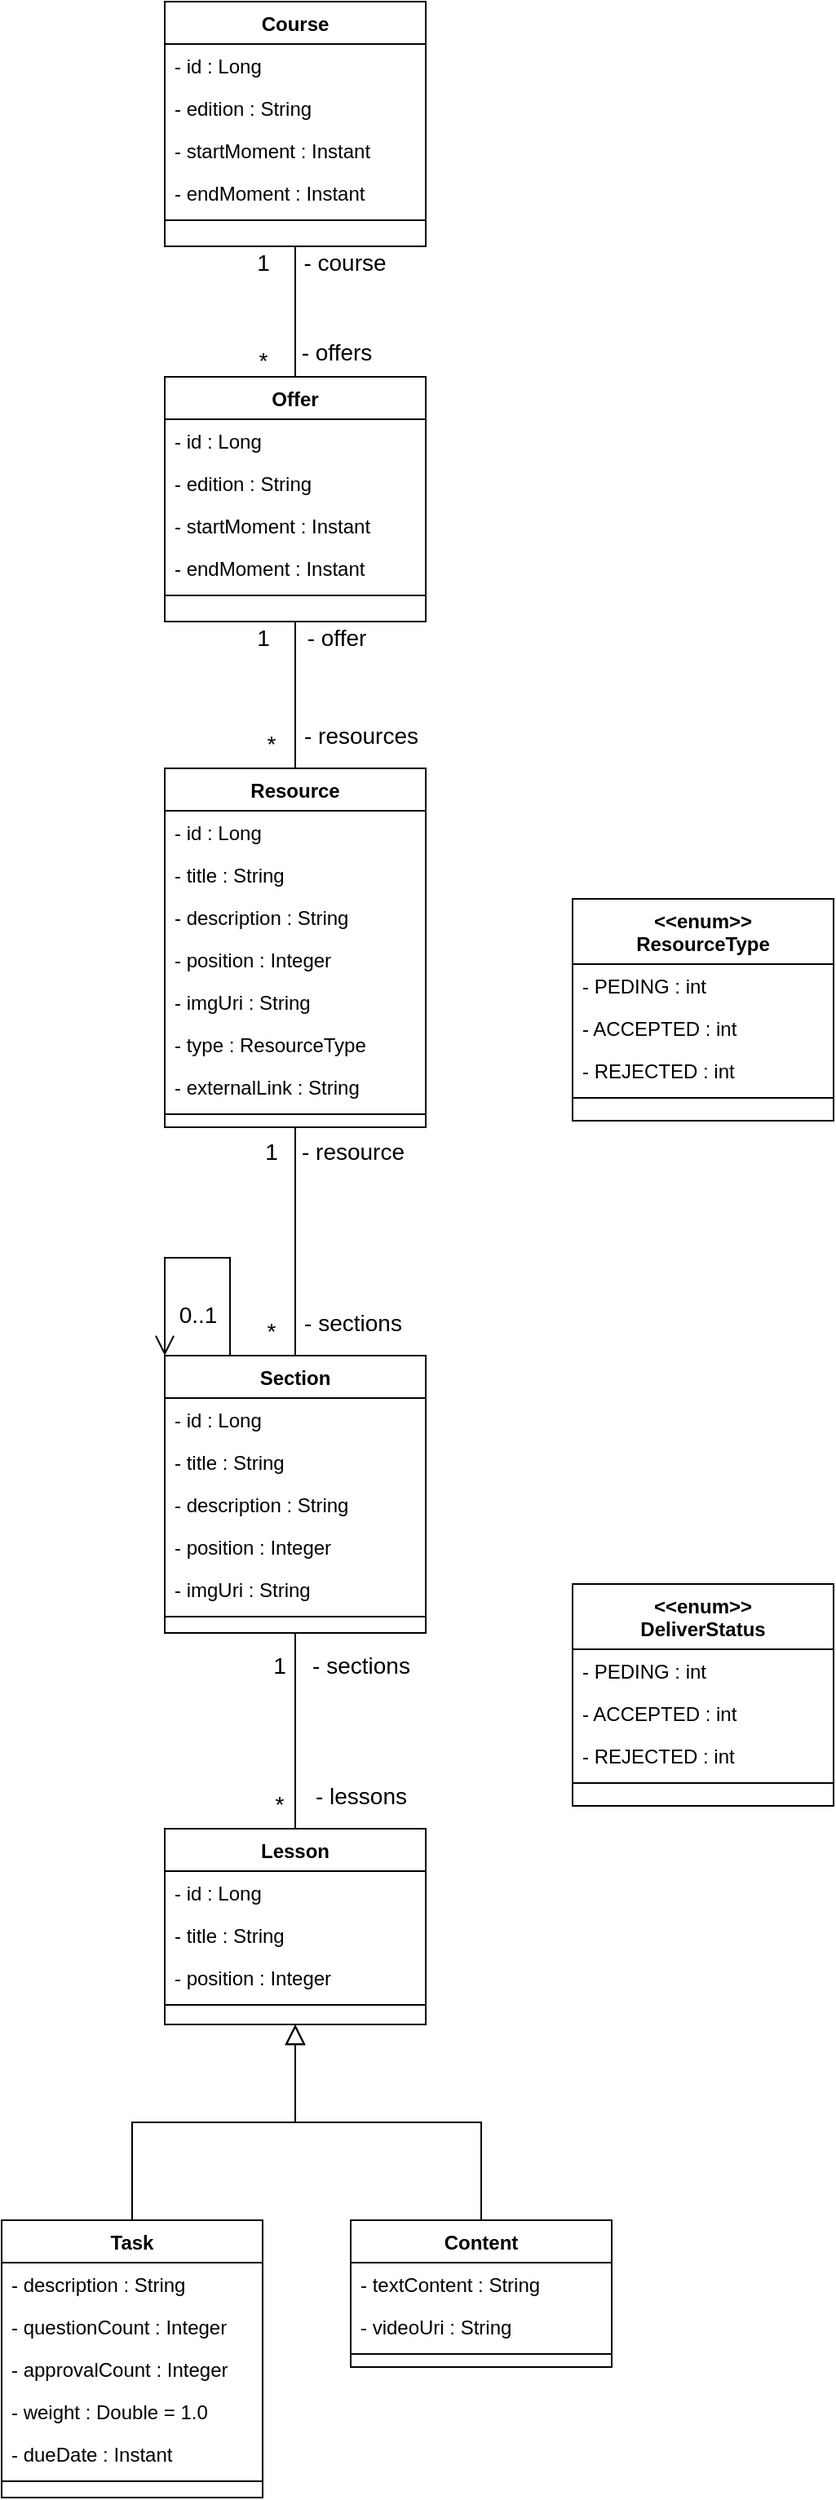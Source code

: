 <mxfile version="20.3.0" type="device"><diagram id="C5RBs43oDa-KdzZeNtuy" name="Page-1"><mxGraphModel dx="812" dy="2326" grid="1" gridSize="10" guides="1" tooltips="1" connect="1" arrows="1" fold="1" page="1" pageScale="1" pageWidth="827" pageHeight="1169" math="0" shadow="0"><root><mxCell id="WIyWlLk6GJQsqaUBKTNV-0"/><mxCell id="WIyWlLk6GJQsqaUBKTNV-1" parent="WIyWlLk6GJQsqaUBKTNV-0"/><mxCell id="zkfFHV4jXpPFQw0GAbJ--0" value="Lesson" style="swimlane;fontStyle=1;align=center;verticalAlign=top;childLayout=stackLayout;horizontal=1;startSize=26;horizontalStack=0;resizeParent=1;resizeLast=0;collapsible=1;marginBottom=0;rounded=0;shadow=0;strokeWidth=1;" parent="WIyWlLk6GJQsqaUBKTNV-1" vertex="1"><mxGeometry x="670" y="520" width="160" height="120" as="geometry"><mxRectangle x="230" y="140" width="160" height="26" as="alternateBounds"/></mxGeometry></mxCell><mxCell id="zkfFHV4jXpPFQw0GAbJ--1" value="- id : Long" style="text;align=left;verticalAlign=top;spacingLeft=4;spacingRight=4;overflow=hidden;rotatable=0;points=[[0,0.5],[1,0.5]];portConstraint=eastwest;" parent="zkfFHV4jXpPFQw0GAbJ--0" vertex="1"><mxGeometry y="26" width="160" height="26" as="geometry"/></mxCell><mxCell id="zkfFHV4jXpPFQw0GAbJ--2" value="- title : String" style="text;align=left;verticalAlign=top;spacingLeft=4;spacingRight=4;overflow=hidden;rotatable=0;points=[[0,0.5],[1,0.5]];portConstraint=eastwest;rounded=0;shadow=0;html=0;" parent="zkfFHV4jXpPFQw0GAbJ--0" vertex="1"><mxGeometry y="52" width="160" height="26" as="geometry"/></mxCell><mxCell id="zkfFHV4jXpPFQw0GAbJ--3" value="- position : Integer" style="text;align=left;verticalAlign=top;spacingLeft=4;spacingRight=4;overflow=hidden;rotatable=0;points=[[0,0.5],[1,0.5]];portConstraint=eastwest;rounded=0;shadow=0;html=0;" parent="zkfFHV4jXpPFQw0GAbJ--0" vertex="1"><mxGeometry y="78" width="160" height="26" as="geometry"/></mxCell><mxCell id="zkfFHV4jXpPFQw0GAbJ--4" value="" style="line;html=1;strokeWidth=1;align=left;verticalAlign=middle;spacingTop=-1;spacingLeft=3;spacingRight=3;rotatable=0;labelPosition=right;points=[];portConstraint=eastwest;" parent="zkfFHV4jXpPFQw0GAbJ--0" vertex="1"><mxGeometry y="104" width="160" height="8" as="geometry"/></mxCell><mxCell id="zkfFHV4jXpPFQw0GAbJ--6" value="Task" style="swimlane;fontStyle=1;align=center;verticalAlign=top;childLayout=stackLayout;horizontal=1;startSize=26;horizontalStack=0;resizeParent=1;resizeLast=0;collapsible=1;marginBottom=0;rounded=0;shadow=0;strokeWidth=1;" parent="WIyWlLk6GJQsqaUBKTNV-1" vertex="1"><mxGeometry x="570" y="760" width="160" height="170" as="geometry"><mxRectangle x="130" y="380" width="160" height="26" as="alternateBounds"/></mxGeometry></mxCell><mxCell id="zkfFHV4jXpPFQw0GAbJ--7" value="- description : String" style="text;align=left;verticalAlign=top;spacingLeft=4;spacingRight=4;overflow=hidden;rotatable=0;points=[[0,0.5],[1,0.5]];portConstraint=eastwest;" parent="zkfFHV4jXpPFQw0GAbJ--6" vertex="1"><mxGeometry y="26" width="160" height="26" as="geometry"/></mxCell><mxCell id="zkfFHV4jXpPFQw0GAbJ--8" value="- questionCount : Integer" style="text;align=left;verticalAlign=top;spacingLeft=4;spacingRight=4;overflow=hidden;rotatable=0;points=[[0,0.5],[1,0.5]];portConstraint=eastwest;rounded=0;shadow=0;html=0;" parent="zkfFHV4jXpPFQw0GAbJ--6" vertex="1"><mxGeometry y="52" width="160" height="26" as="geometry"/></mxCell><mxCell id="ud2MVOKziiOfynTDVu63-1" value="- approvalCount : Integer" style="text;align=left;verticalAlign=top;spacingLeft=4;spacingRight=4;overflow=hidden;rotatable=0;points=[[0,0.5],[1,0.5]];portConstraint=eastwest;rounded=0;shadow=0;html=0;" vertex="1" parent="zkfFHV4jXpPFQw0GAbJ--6"><mxGeometry y="78" width="160" height="26" as="geometry"/></mxCell><mxCell id="ud2MVOKziiOfynTDVu63-2" value="- weight : Double = 1.0" style="text;align=left;verticalAlign=top;spacingLeft=4;spacingRight=4;overflow=hidden;rotatable=0;points=[[0,0.5],[1,0.5]];portConstraint=eastwest;rounded=0;shadow=0;html=0;" vertex="1" parent="zkfFHV4jXpPFQw0GAbJ--6"><mxGeometry y="104" width="160" height="26" as="geometry"/></mxCell><mxCell id="ud2MVOKziiOfynTDVu63-3" value="- dueDate : Instant" style="text;align=left;verticalAlign=top;spacingLeft=4;spacingRight=4;overflow=hidden;rotatable=0;points=[[0,0.5],[1,0.5]];portConstraint=eastwest;rounded=0;shadow=0;html=0;" vertex="1" parent="zkfFHV4jXpPFQw0GAbJ--6"><mxGeometry y="130" width="160" height="26" as="geometry"/></mxCell><mxCell id="zkfFHV4jXpPFQw0GAbJ--9" value="" style="line;html=1;strokeWidth=1;align=left;verticalAlign=middle;spacingTop=-1;spacingLeft=3;spacingRight=3;rotatable=0;labelPosition=right;points=[];portConstraint=eastwest;" parent="zkfFHV4jXpPFQw0GAbJ--6" vertex="1"><mxGeometry y="156" width="160" height="8" as="geometry"/></mxCell><mxCell id="zkfFHV4jXpPFQw0GAbJ--12" value="" style="endArrow=block;endSize=10;endFill=0;shadow=0;strokeWidth=1;rounded=0;edgeStyle=elbowEdgeStyle;elbow=vertical;" parent="WIyWlLk6GJQsqaUBKTNV-1" source="zkfFHV4jXpPFQw0GAbJ--6" target="zkfFHV4jXpPFQw0GAbJ--0" edge="1"><mxGeometry width="160" relative="1" as="geometry"><mxPoint x="650" y="603" as="sourcePoint"/><mxPoint x="650" y="603" as="targetPoint"/></mxGeometry></mxCell><mxCell id="zkfFHV4jXpPFQw0GAbJ--13" value="Content" style="swimlane;fontStyle=1;align=center;verticalAlign=top;childLayout=stackLayout;horizontal=1;startSize=26;horizontalStack=0;resizeParent=1;resizeLast=0;collapsible=1;marginBottom=0;rounded=0;shadow=0;strokeWidth=1;labelBackgroundColor=none;" parent="WIyWlLk6GJQsqaUBKTNV-1" vertex="1"><mxGeometry x="784" y="760" width="160" height="90" as="geometry"><mxRectangle x="340" y="380" width="170" height="26" as="alternateBounds"/></mxGeometry></mxCell><mxCell id="zkfFHV4jXpPFQw0GAbJ--14" value="- textContent : String" style="text;align=left;verticalAlign=top;spacingLeft=4;spacingRight=4;overflow=hidden;rotatable=0;points=[[0,0.5],[1,0.5]];portConstraint=eastwest;" parent="zkfFHV4jXpPFQw0GAbJ--13" vertex="1"><mxGeometry y="26" width="160" height="26" as="geometry"/></mxCell><mxCell id="ud2MVOKziiOfynTDVu63-0" value="- videoUri : String" style="text;align=left;verticalAlign=top;spacingLeft=4;spacingRight=4;overflow=hidden;rotatable=0;points=[[0,0.5],[1,0.5]];portConstraint=eastwest;labelBackgroundColor=#FFFFFF;" vertex="1" parent="zkfFHV4jXpPFQw0GAbJ--13"><mxGeometry y="52" width="160" height="26" as="geometry"/></mxCell><mxCell id="zkfFHV4jXpPFQw0GAbJ--15" value="" style="line;html=1;strokeWidth=1;align=left;verticalAlign=middle;spacingTop=-1;spacingLeft=3;spacingRight=3;rotatable=0;labelPosition=right;points=[];portConstraint=eastwest;" parent="zkfFHV4jXpPFQw0GAbJ--13" vertex="1"><mxGeometry y="78" width="160" height="8" as="geometry"/></mxCell><mxCell id="zkfFHV4jXpPFQw0GAbJ--16" value="" style="endArrow=block;endSize=10;endFill=0;shadow=0;strokeWidth=1;rounded=0;edgeStyle=elbowEdgeStyle;elbow=vertical;" parent="WIyWlLk6GJQsqaUBKTNV-1" source="zkfFHV4jXpPFQw0GAbJ--13" target="zkfFHV4jXpPFQw0GAbJ--0" edge="1"><mxGeometry width="160" relative="1" as="geometry"><mxPoint x="660" y="773" as="sourcePoint"/><mxPoint x="760" y="671" as="targetPoint"/></mxGeometry></mxCell><mxCell id="ud2MVOKziiOfynTDVu63-9" style="edgeStyle=orthogonalEdgeStyle;rounded=0;orthogonalLoop=1;jettySize=auto;html=1;entryX=0.5;entryY=0;entryDx=0;entryDy=0;endArrow=none;endFill=0;" edge="1" parent="WIyWlLk6GJQsqaUBKTNV-1" source="ud2MVOKziiOfynTDVu63-4" target="zkfFHV4jXpPFQw0GAbJ--0"><mxGeometry relative="1" as="geometry"/></mxCell><mxCell id="ud2MVOKziiOfynTDVu63-13" value="1" style="edgeLabel;html=1;align=center;verticalAlign=middle;resizable=0;points=[];fontSize=14;" vertex="1" connectable="0" parent="ud2MVOKziiOfynTDVu63-9"><mxGeometry x="-0.817" y="1" relative="1" as="geometry"><mxPoint x="-11" y="9" as="offset"/></mxGeometry></mxCell><mxCell id="ud2MVOKziiOfynTDVu63-14" value="- lessons" style="edgeLabel;html=1;align=center;verticalAlign=middle;resizable=0;points=[];fontSize=14;" vertex="1" connectable="0" parent="ud2MVOKziiOfynTDVu63-9"><mxGeometry x="-0.45" y="1" relative="1" as="geometry"><mxPoint x="39" y="67" as="offset"/></mxGeometry></mxCell><mxCell id="ud2MVOKziiOfynTDVu63-15" value="*" style="edgeLabel;html=1;align=center;verticalAlign=middle;resizable=0;points=[];fontSize=14;" vertex="1" connectable="0" parent="ud2MVOKziiOfynTDVu63-9"><mxGeometry x="0.75" relative="1" as="geometry"><mxPoint x="-10" as="offset"/></mxGeometry></mxCell><mxCell id="ud2MVOKziiOfynTDVu63-16" value="- sections" style="edgeLabel;html=1;align=center;verticalAlign=middle;resizable=0;points=[];fontSize=14;" vertex="1" connectable="0" parent="ud2MVOKziiOfynTDVu63-9"><mxGeometry x="0.667" relative="1" as="geometry"><mxPoint x="40" y="-80" as="offset"/></mxGeometry></mxCell><mxCell id="ud2MVOKziiOfynTDVu63-12" style="edgeStyle=orthogonalEdgeStyle;rounded=0;orthogonalLoop=1;jettySize=auto;html=1;endArrow=open;endFill=0;entryX=0;entryY=0;entryDx=0;entryDy=0;startArrow=none;startFill=0;strokeWidth=1;endSize=10;startSize=6;jumpSize=6;" edge="1" parent="WIyWlLk6GJQsqaUBKTNV-1" source="ud2MVOKziiOfynTDVu63-4" target="ud2MVOKziiOfynTDVu63-4"><mxGeometry relative="1" as="geometry"><mxPoint x="670" y="170" as="targetPoint"/><Array as="points"><mxPoint x="710" y="170"/><mxPoint x="670" y="170"/></Array></mxGeometry></mxCell><mxCell id="ud2MVOKziiOfynTDVu63-17" value="0..1" style="edgeLabel;html=1;align=center;verticalAlign=middle;resizable=0;points=[];fontSize=14;" vertex="1" connectable="0" parent="ud2MVOKziiOfynTDVu63-12"><mxGeometry x="0.688" y="2" relative="1" as="geometry"><mxPoint x="18" as="offset"/></mxGeometry></mxCell><mxCell id="ud2MVOKziiOfynTDVu63-4" value="Section" style="swimlane;fontStyle=1;align=center;verticalAlign=top;childLayout=stackLayout;horizontal=1;startSize=26;horizontalStack=0;resizeParent=1;resizeLast=0;collapsible=1;marginBottom=0;rounded=0;shadow=0;strokeWidth=1;" vertex="1" parent="WIyWlLk6GJQsqaUBKTNV-1"><mxGeometry x="670" y="230" width="160" height="170" as="geometry"><mxRectangle x="230" y="140" width="160" height="26" as="alternateBounds"/></mxGeometry></mxCell><mxCell id="ud2MVOKziiOfynTDVu63-5" value="- id : Long" style="text;align=left;verticalAlign=top;spacingLeft=4;spacingRight=4;overflow=hidden;rotatable=0;points=[[0,0.5],[1,0.5]];portConstraint=eastwest;" vertex="1" parent="ud2MVOKziiOfynTDVu63-4"><mxGeometry y="26" width="160" height="26" as="geometry"/></mxCell><mxCell id="ud2MVOKziiOfynTDVu63-6" value="- title : String" style="text;align=left;verticalAlign=top;spacingLeft=4;spacingRight=4;overflow=hidden;rotatable=0;points=[[0,0.5],[1,0.5]];portConstraint=eastwest;rounded=0;shadow=0;html=0;" vertex="1" parent="ud2MVOKziiOfynTDVu63-4"><mxGeometry y="52" width="160" height="26" as="geometry"/></mxCell><mxCell id="ud2MVOKziiOfynTDVu63-7" value="- description : String" style="text;align=left;verticalAlign=top;spacingLeft=4;spacingRight=4;overflow=hidden;rotatable=0;points=[[0,0.5],[1,0.5]];portConstraint=eastwest;rounded=0;shadow=0;html=0;" vertex="1" parent="ud2MVOKziiOfynTDVu63-4"><mxGeometry y="78" width="160" height="26" as="geometry"/></mxCell><mxCell id="ud2MVOKziiOfynTDVu63-10" value="- position : Integer" style="text;align=left;verticalAlign=top;spacingLeft=4;spacingRight=4;overflow=hidden;rotatable=0;points=[[0,0.5],[1,0.5]];portConstraint=eastwest;rounded=0;shadow=0;html=0;" vertex="1" parent="ud2MVOKziiOfynTDVu63-4"><mxGeometry y="104" width="160" height="26" as="geometry"/></mxCell><mxCell id="ud2MVOKziiOfynTDVu63-11" value="- imgUri : String" style="text;align=left;verticalAlign=top;spacingLeft=4;spacingRight=4;overflow=hidden;rotatable=0;points=[[0,0.5],[1,0.5]];portConstraint=eastwest;rounded=0;shadow=0;html=0;" vertex="1" parent="ud2MVOKziiOfynTDVu63-4"><mxGeometry y="130" width="160" height="26" as="geometry"/></mxCell><mxCell id="ud2MVOKziiOfynTDVu63-8" value="" style="line;html=1;strokeWidth=1;align=left;verticalAlign=middle;spacingTop=-1;spacingLeft=3;spacingRight=3;rotatable=0;labelPosition=right;points=[];portConstraint=eastwest;" vertex="1" parent="ud2MVOKziiOfynTDVu63-4"><mxGeometry y="156" width="160" height="8" as="geometry"/></mxCell><mxCell id="ud2MVOKziiOfynTDVu63-28" value="&lt;&lt;enum&gt;&gt;&#10;DeliverStatus" style="swimlane;fontStyle=1;align=center;verticalAlign=top;childLayout=stackLayout;horizontal=1;startSize=40;horizontalStack=0;resizeParent=1;resizeLast=0;collapsible=1;marginBottom=0;rounded=0;shadow=0;strokeWidth=1;" vertex="1" parent="WIyWlLk6GJQsqaUBKTNV-1"><mxGeometry x="920" y="370" width="160" height="136" as="geometry"><mxRectangle x="230" y="140" width="160" height="26" as="alternateBounds"/></mxGeometry></mxCell><mxCell id="ud2MVOKziiOfynTDVu63-29" value="- PEDING : int" style="text;align=left;verticalAlign=top;spacingLeft=4;spacingRight=4;overflow=hidden;rotatable=0;points=[[0,0.5],[1,0.5]];portConstraint=eastwest;" vertex="1" parent="ud2MVOKziiOfynTDVu63-28"><mxGeometry y="40" width="160" height="26" as="geometry"/></mxCell><mxCell id="ud2MVOKziiOfynTDVu63-30" value="- ACCEPTED : int" style="text;align=left;verticalAlign=top;spacingLeft=4;spacingRight=4;overflow=hidden;rotatable=0;points=[[0,0.5],[1,0.5]];portConstraint=eastwest;rounded=0;shadow=0;html=0;" vertex="1" parent="ud2MVOKziiOfynTDVu63-28"><mxGeometry y="66" width="160" height="26" as="geometry"/></mxCell><mxCell id="ud2MVOKziiOfynTDVu63-31" value="- REJECTED : int" style="text;align=left;verticalAlign=top;spacingLeft=4;spacingRight=4;overflow=hidden;rotatable=0;points=[[0,0.5],[1,0.5]];portConstraint=eastwest;rounded=0;shadow=0;html=0;" vertex="1" parent="ud2MVOKziiOfynTDVu63-28"><mxGeometry y="92" width="160" height="26" as="geometry"/></mxCell><mxCell id="ud2MVOKziiOfynTDVu63-32" value="" style="line;html=1;strokeWidth=1;align=left;verticalAlign=middle;spacingTop=-1;spacingLeft=3;spacingRight=3;rotatable=0;labelPosition=right;points=[];portConstraint=eastwest;" vertex="1" parent="ud2MVOKziiOfynTDVu63-28"><mxGeometry y="118" width="160" height="8" as="geometry"/></mxCell><mxCell id="ud2MVOKziiOfynTDVu63-33" value="&lt;&lt;enum&gt;&gt;&#10;ResourceType" style="swimlane;fontStyle=1;align=center;verticalAlign=top;childLayout=stackLayout;horizontal=1;startSize=40;horizontalStack=0;resizeParent=1;resizeLast=0;collapsible=1;marginBottom=0;rounded=0;shadow=0;strokeWidth=1;" vertex="1" parent="WIyWlLk6GJQsqaUBKTNV-1"><mxGeometry x="920" y="-50" width="160" height="136" as="geometry"><mxRectangle x="230" y="140" width="160" height="26" as="alternateBounds"/></mxGeometry></mxCell><mxCell id="ud2MVOKziiOfynTDVu63-34" value="- PEDING : int" style="text;align=left;verticalAlign=top;spacingLeft=4;spacingRight=4;overflow=hidden;rotatable=0;points=[[0,0.5],[1,0.5]];portConstraint=eastwest;" vertex="1" parent="ud2MVOKziiOfynTDVu63-33"><mxGeometry y="40" width="160" height="26" as="geometry"/></mxCell><mxCell id="ud2MVOKziiOfynTDVu63-35" value="- ACCEPTED : int" style="text;align=left;verticalAlign=top;spacingLeft=4;spacingRight=4;overflow=hidden;rotatable=0;points=[[0,0.5],[1,0.5]];portConstraint=eastwest;rounded=0;shadow=0;html=0;" vertex="1" parent="ud2MVOKziiOfynTDVu63-33"><mxGeometry y="66" width="160" height="26" as="geometry"/></mxCell><mxCell id="ud2MVOKziiOfynTDVu63-36" value="- REJECTED : int" style="text;align=left;verticalAlign=top;spacingLeft=4;spacingRight=4;overflow=hidden;rotatable=0;points=[[0,0.5],[1,0.5]];portConstraint=eastwest;rounded=0;shadow=0;html=0;" vertex="1" parent="ud2MVOKziiOfynTDVu63-33"><mxGeometry y="92" width="160" height="26" as="geometry"/></mxCell><mxCell id="ud2MVOKziiOfynTDVu63-37" value="" style="line;html=1;strokeWidth=1;align=left;verticalAlign=middle;spacingTop=-1;spacingLeft=3;spacingRight=3;rotatable=0;labelPosition=right;points=[];portConstraint=eastwest;" vertex="1" parent="ud2MVOKziiOfynTDVu63-33"><mxGeometry y="118" width="160" height="8" as="geometry"/></mxCell><mxCell id="ud2MVOKziiOfynTDVu63-45" style="edgeStyle=orthogonalEdgeStyle;rounded=0;jumpSize=6;orthogonalLoop=1;jettySize=auto;html=1;strokeWidth=1;fontFamily=Helvetica;fontSize=14;startArrow=none;startFill=0;endArrow=none;endFill=0;startSize=6;endSize=10;" edge="1" parent="WIyWlLk6GJQsqaUBKTNV-1" source="ud2MVOKziiOfynTDVu63-38" target="ud2MVOKziiOfynTDVu63-4"><mxGeometry relative="1" as="geometry"/></mxCell><mxCell id="ud2MVOKziiOfynTDVu63-38" value="Resource" style="swimlane;fontStyle=1;align=center;verticalAlign=top;childLayout=stackLayout;horizontal=1;startSize=26;horizontalStack=0;resizeParent=1;resizeLast=0;collapsible=1;marginBottom=0;rounded=0;shadow=0;strokeWidth=1;" vertex="1" parent="WIyWlLk6GJQsqaUBKTNV-1"><mxGeometry x="670" y="-130" width="160" height="220" as="geometry"><mxRectangle x="230" y="140" width="160" height="26" as="alternateBounds"/></mxGeometry></mxCell><mxCell id="ud2MVOKziiOfynTDVu63-39" value="- id : Long" style="text;align=left;verticalAlign=top;spacingLeft=4;spacingRight=4;overflow=hidden;rotatable=0;points=[[0,0.5],[1,0.5]];portConstraint=eastwest;" vertex="1" parent="ud2MVOKziiOfynTDVu63-38"><mxGeometry y="26" width="160" height="26" as="geometry"/></mxCell><mxCell id="ud2MVOKziiOfynTDVu63-40" value="- title : String" style="text;align=left;verticalAlign=top;spacingLeft=4;spacingRight=4;overflow=hidden;rotatable=0;points=[[0,0.5],[1,0.5]];portConstraint=eastwest;rounded=0;shadow=0;html=0;" vertex="1" parent="ud2MVOKziiOfynTDVu63-38"><mxGeometry y="52" width="160" height="26" as="geometry"/></mxCell><mxCell id="ud2MVOKziiOfynTDVu63-41" value="- description : String" style="text;align=left;verticalAlign=top;spacingLeft=4;spacingRight=4;overflow=hidden;rotatable=0;points=[[0,0.5],[1,0.5]];portConstraint=eastwest;rounded=0;shadow=0;html=0;" vertex="1" parent="ud2MVOKziiOfynTDVu63-38"><mxGeometry y="78" width="160" height="26" as="geometry"/></mxCell><mxCell id="ud2MVOKziiOfynTDVu63-42" value="- position : Integer" style="text;align=left;verticalAlign=top;spacingLeft=4;spacingRight=4;overflow=hidden;rotatable=0;points=[[0,0.5],[1,0.5]];portConstraint=eastwest;rounded=0;shadow=0;html=0;" vertex="1" parent="ud2MVOKziiOfynTDVu63-38"><mxGeometry y="104" width="160" height="26" as="geometry"/></mxCell><mxCell id="ud2MVOKziiOfynTDVu63-43" value="- imgUri : String" style="text;align=left;verticalAlign=top;spacingLeft=4;spacingRight=4;overflow=hidden;rotatable=0;points=[[0,0.5],[1,0.5]];portConstraint=eastwest;rounded=0;shadow=0;html=0;" vertex="1" parent="ud2MVOKziiOfynTDVu63-38"><mxGeometry y="130" width="160" height="26" as="geometry"/></mxCell><mxCell id="ud2MVOKziiOfynTDVu63-51" value="- type : ResourceType" style="text;align=left;verticalAlign=top;spacingLeft=4;spacingRight=4;overflow=hidden;rotatable=0;points=[[0,0.5],[1,0.5]];portConstraint=eastwest;rounded=0;shadow=0;html=0;" vertex="1" parent="ud2MVOKziiOfynTDVu63-38"><mxGeometry y="156" width="160" height="26" as="geometry"/></mxCell><mxCell id="ud2MVOKziiOfynTDVu63-52" value="- externalLink : String" style="text;align=left;verticalAlign=top;spacingLeft=4;spacingRight=4;overflow=hidden;rotatable=0;points=[[0,0.5],[1,0.5]];portConstraint=eastwest;rounded=0;shadow=0;html=0;" vertex="1" parent="ud2MVOKziiOfynTDVu63-38"><mxGeometry y="182" width="160" height="26" as="geometry"/></mxCell><mxCell id="ud2MVOKziiOfynTDVu63-44" value="" style="line;html=1;strokeWidth=1;align=left;verticalAlign=middle;spacingTop=-1;spacingLeft=3;spacingRight=3;rotatable=0;labelPosition=right;points=[];portConstraint=eastwest;" vertex="1" parent="ud2MVOKziiOfynTDVu63-38"><mxGeometry y="208" width="160" height="8" as="geometry"/></mxCell><mxCell id="ud2MVOKziiOfynTDVu63-47" value="1" style="text;html=1;align=center;verticalAlign=middle;resizable=0;points=[];autosize=1;strokeColor=none;fillColor=none;fontSize=14;fontFamily=Helvetica;" vertex="1" parent="WIyWlLk6GJQsqaUBKTNV-1"><mxGeometry x="720" y="90" width="30" height="30" as="geometry"/></mxCell><mxCell id="ud2MVOKziiOfynTDVu63-48" value="- resource" style="text;html=1;align=center;verticalAlign=middle;resizable=0;points=[];autosize=1;strokeColor=none;fillColor=none;fontSize=14;fontFamily=Helvetica;" vertex="1" parent="WIyWlLk6GJQsqaUBKTNV-1"><mxGeometry x="740" y="90" width="90" height="30" as="geometry"/></mxCell><mxCell id="ud2MVOKziiOfynTDVu63-49" value="*" style="text;html=1;align=center;verticalAlign=middle;resizable=0;points=[];autosize=1;strokeColor=none;fillColor=none;fontSize=14;fontFamily=Helvetica;" vertex="1" parent="WIyWlLk6GJQsqaUBKTNV-1"><mxGeometry x="720" y="200" width="30" height="30" as="geometry"/></mxCell><mxCell id="ud2MVOKziiOfynTDVu63-50" value="- sections" style="text;html=1;align=center;verticalAlign=middle;resizable=0;points=[];autosize=1;strokeColor=none;fillColor=none;fontSize=14;fontFamily=Helvetica;" vertex="1" parent="WIyWlLk6GJQsqaUBKTNV-1"><mxGeometry x="745" y="195" width="80" height="30" as="geometry"/></mxCell><mxCell id="ud2MVOKziiOfynTDVu63-60" style="edgeStyle=orthogonalEdgeStyle;rounded=0;jumpSize=6;orthogonalLoop=1;jettySize=auto;html=1;entryX=0.5;entryY=0;entryDx=0;entryDy=0;strokeWidth=1;fontFamily=Helvetica;fontSize=14;startArrow=none;startFill=0;endArrow=none;endFill=0;startSize=6;endSize=10;" edge="1" parent="WIyWlLk6GJQsqaUBKTNV-1" source="ud2MVOKziiOfynTDVu63-53" target="ud2MVOKziiOfynTDVu63-38"><mxGeometry relative="1" as="geometry"/></mxCell><mxCell id="ud2MVOKziiOfynTDVu63-53" value="Offer" style="swimlane;fontStyle=1;align=center;verticalAlign=top;childLayout=stackLayout;horizontal=1;startSize=26;horizontalStack=0;resizeParent=1;resizeLast=0;collapsible=1;marginBottom=0;rounded=0;shadow=0;strokeWidth=1;" vertex="1" parent="WIyWlLk6GJQsqaUBKTNV-1"><mxGeometry x="670" y="-370" width="160" height="150" as="geometry"><mxRectangle x="130" y="380" width="160" height="26" as="alternateBounds"/></mxGeometry></mxCell><mxCell id="ud2MVOKziiOfynTDVu63-54" value="- id : Long" style="text;align=left;verticalAlign=top;spacingLeft=4;spacingRight=4;overflow=hidden;rotatable=0;points=[[0,0.5],[1,0.5]];portConstraint=eastwest;" vertex="1" parent="ud2MVOKziiOfynTDVu63-53"><mxGeometry y="26" width="160" height="26" as="geometry"/></mxCell><mxCell id="ud2MVOKziiOfynTDVu63-55" value="- edition : String" style="text;align=left;verticalAlign=top;spacingLeft=4;spacingRight=4;overflow=hidden;rotatable=0;points=[[0,0.5],[1,0.5]];portConstraint=eastwest;rounded=0;shadow=0;html=0;" vertex="1" parent="ud2MVOKziiOfynTDVu63-53"><mxGeometry y="52" width="160" height="26" as="geometry"/></mxCell><mxCell id="ud2MVOKziiOfynTDVu63-56" value="- startMoment : Instant" style="text;align=left;verticalAlign=top;spacingLeft=4;spacingRight=4;overflow=hidden;rotatable=0;points=[[0,0.5],[1,0.5]];portConstraint=eastwest;rounded=0;shadow=0;html=0;" vertex="1" parent="ud2MVOKziiOfynTDVu63-53"><mxGeometry y="78" width="160" height="26" as="geometry"/></mxCell><mxCell id="ud2MVOKziiOfynTDVu63-57" value="- endMoment : Instant" style="text;align=left;verticalAlign=top;spacingLeft=4;spacingRight=4;overflow=hidden;rotatable=0;points=[[0,0.5],[1,0.5]];portConstraint=eastwest;rounded=0;shadow=0;html=0;" vertex="1" parent="ud2MVOKziiOfynTDVu63-53"><mxGeometry y="104" width="160" height="26" as="geometry"/></mxCell><mxCell id="ud2MVOKziiOfynTDVu63-59" value="" style="line;html=1;strokeWidth=1;align=left;verticalAlign=middle;spacingTop=-1;spacingLeft=3;spacingRight=3;rotatable=0;labelPosition=right;points=[];portConstraint=eastwest;" vertex="1" parent="ud2MVOKziiOfynTDVu63-53"><mxGeometry y="130" width="160" height="8" as="geometry"/></mxCell><mxCell id="ud2MVOKziiOfynTDVu63-61" value="1" style="text;html=1;align=center;verticalAlign=middle;resizable=0;points=[];autosize=1;strokeColor=none;fillColor=none;fontSize=14;fontFamily=Helvetica;" vertex="1" parent="WIyWlLk6GJQsqaUBKTNV-1"><mxGeometry x="715" y="-225" width="30" height="30" as="geometry"/></mxCell><mxCell id="ud2MVOKziiOfynTDVu63-62" value="- offer" style="text;html=1;align=center;verticalAlign=middle;resizable=0;points=[];autosize=1;strokeColor=none;fillColor=none;fontSize=14;fontFamily=Helvetica;" vertex="1" parent="WIyWlLk6GJQsqaUBKTNV-1"><mxGeometry x="745" y="-225" width="60" height="30" as="geometry"/></mxCell><mxCell id="ud2MVOKziiOfynTDVu63-64" value="*" style="text;html=1;align=center;verticalAlign=middle;resizable=0;points=[];autosize=1;strokeColor=none;fillColor=none;fontSize=14;fontFamily=Helvetica;" vertex="1" parent="WIyWlLk6GJQsqaUBKTNV-1"><mxGeometry x="720" y="-160" width="30" height="30" as="geometry"/></mxCell><mxCell id="ud2MVOKziiOfynTDVu63-65" value="- resources" style="text;html=1;align=center;verticalAlign=middle;resizable=0;points=[];autosize=1;strokeColor=none;fillColor=none;fontSize=14;fontFamily=Helvetica;" vertex="1" parent="WIyWlLk6GJQsqaUBKTNV-1"><mxGeometry x="745" y="-165" width="90" height="30" as="geometry"/></mxCell><mxCell id="ud2MVOKziiOfynTDVu63-73" style="edgeStyle=orthogonalEdgeStyle;rounded=0;jumpSize=6;orthogonalLoop=1;jettySize=auto;html=1;entryX=0.5;entryY=0;entryDx=0;entryDy=0;strokeWidth=1;fontFamily=Helvetica;fontSize=14;startArrow=none;startFill=0;endArrow=none;endFill=0;startSize=6;endSize=10;" edge="1" parent="WIyWlLk6GJQsqaUBKTNV-1" source="ud2MVOKziiOfynTDVu63-66" target="ud2MVOKziiOfynTDVu63-53"><mxGeometry relative="1" as="geometry"/></mxCell><mxCell id="ud2MVOKziiOfynTDVu63-66" value="Course" style="swimlane;fontStyle=1;align=center;verticalAlign=top;childLayout=stackLayout;horizontal=1;startSize=26;horizontalStack=0;resizeParent=1;resizeLast=0;collapsible=1;marginBottom=0;rounded=0;shadow=0;strokeWidth=1;" vertex="1" parent="WIyWlLk6GJQsqaUBKTNV-1"><mxGeometry x="670" y="-600" width="160" height="150" as="geometry"><mxRectangle x="130" y="380" width="160" height="26" as="alternateBounds"/></mxGeometry></mxCell><mxCell id="ud2MVOKziiOfynTDVu63-67" value="- id : Long" style="text;align=left;verticalAlign=top;spacingLeft=4;spacingRight=4;overflow=hidden;rotatable=0;points=[[0,0.5],[1,0.5]];portConstraint=eastwest;" vertex="1" parent="ud2MVOKziiOfynTDVu63-66"><mxGeometry y="26" width="160" height="26" as="geometry"/></mxCell><mxCell id="ud2MVOKziiOfynTDVu63-68" value="- edition : String" style="text;align=left;verticalAlign=top;spacingLeft=4;spacingRight=4;overflow=hidden;rotatable=0;points=[[0,0.5],[1,0.5]];portConstraint=eastwest;rounded=0;shadow=0;html=0;" vertex="1" parent="ud2MVOKziiOfynTDVu63-66"><mxGeometry y="52" width="160" height="26" as="geometry"/></mxCell><mxCell id="ud2MVOKziiOfynTDVu63-69" value="- startMoment : Instant" style="text;align=left;verticalAlign=top;spacingLeft=4;spacingRight=4;overflow=hidden;rotatable=0;points=[[0,0.5],[1,0.5]];portConstraint=eastwest;rounded=0;shadow=0;html=0;" vertex="1" parent="ud2MVOKziiOfynTDVu63-66"><mxGeometry y="78" width="160" height="26" as="geometry"/></mxCell><mxCell id="ud2MVOKziiOfynTDVu63-70" value="- endMoment : Instant" style="text;align=left;verticalAlign=top;spacingLeft=4;spacingRight=4;overflow=hidden;rotatable=0;points=[[0,0.5],[1,0.5]];portConstraint=eastwest;rounded=0;shadow=0;html=0;" vertex="1" parent="ud2MVOKziiOfynTDVu63-66"><mxGeometry y="104" width="160" height="26" as="geometry"/></mxCell><mxCell id="ud2MVOKziiOfynTDVu63-71" value="" style="line;html=1;strokeWidth=1;align=left;verticalAlign=middle;spacingTop=-1;spacingLeft=3;spacingRight=3;rotatable=0;labelPosition=right;points=[];portConstraint=eastwest;" vertex="1" parent="ud2MVOKziiOfynTDVu63-66"><mxGeometry y="130" width="160" height="8" as="geometry"/></mxCell><mxCell id="ud2MVOKziiOfynTDVu63-74" value="1" style="text;html=1;align=center;verticalAlign=middle;resizable=0;points=[];autosize=1;strokeColor=none;fillColor=none;fontSize=14;fontFamily=Helvetica;" vertex="1" parent="WIyWlLk6GJQsqaUBKTNV-1"><mxGeometry x="715" y="-455" width="30" height="30" as="geometry"/></mxCell><mxCell id="ud2MVOKziiOfynTDVu63-77" value="- course" style="text;html=1;align=center;verticalAlign=middle;resizable=0;points=[];autosize=1;strokeColor=none;fillColor=none;fontSize=14;fontFamily=Helvetica;" vertex="1" parent="WIyWlLk6GJQsqaUBKTNV-1"><mxGeometry x="745" y="-455" width="70" height="30" as="geometry"/></mxCell><mxCell id="ud2MVOKziiOfynTDVu63-78" value="- offers" style="text;html=1;align=center;verticalAlign=middle;resizable=0;points=[];autosize=1;strokeColor=none;fillColor=none;fontSize=14;fontFamily=Helvetica;" vertex="1" parent="WIyWlLk6GJQsqaUBKTNV-1"><mxGeometry x="740" y="-400" width="70" height="30" as="geometry"/></mxCell><mxCell id="ud2MVOKziiOfynTDVu63-79" value="*" style="text;html=1;align=center;verticalAlign=middle;resizable=0;points=[];autosize=1;strokeColor=none;fillColor=none;fontSize=14;fontFamily=Helvetica;" vertex="1" parent="WIyWlLk6GJQsqaUBKTNV-1"><mxGeometry x="715" y="-395" width="30" height="30" as="geometry"/></mxCell></root></mxGraphModel></diagram></mxfile>